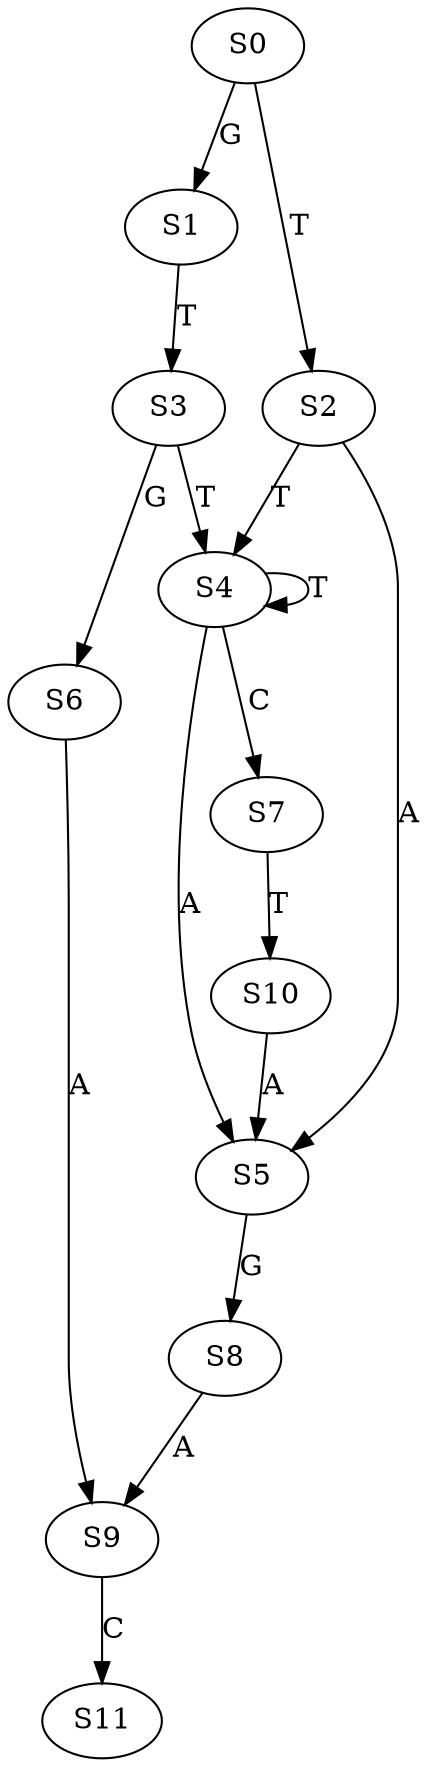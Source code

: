 strict digraph  {
	S0 -> S1 [ label = G ];
	S0 -> S2 [ label = T ];
	S1 -> S3 [ label = T ];
	S2 -> S4 [ label = T ];
	S2 -> S5 [ label = A ];
	S3 -> S6 [ label = G ];
	S3 -> S4 [ label = T ];
	S4 -> S7 [ label = C ];
	S4 -> S5 [ label = A ];
	S4 -> S4 [ label = T ];
	S5 -> S8 [ label = G ];
	S6 -> S9 [ label = A ];
	S7 -> S10 [ label = T ];
	S8 -> S9 [ label = A ];
	S9 -> S11 [ label = C ];
	S10 -> S5 [ label = A ];
}
